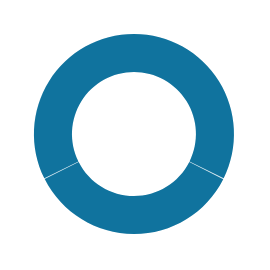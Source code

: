 <mxfile version="13.0.3" type="device"><diagram name="Page-1" id="54c02804-9d69-ba3f-8aca-1021b27b8050"><mxGraphModel dx="307" dy="277" grid="1" gridSize="10" guides="1" tooltips="1" connect="1" arrows="1" fold="1" page="1" pageScale="1" pageWidth="1100" pageHeight="850" background="#ffffff" math="0" shadow="0"><root><mxCell id="0"/><mxCell id="1" parent="0"/><mxCell id="9sp6-6KHOsTXajz1Vsz5-6" value="" style="verticalLabelPosition=bottom;verticalAlign=top;html=1;shape=mxgraph.basic.donut;dx=19;strokeColor=none;fillColor=#10739E;fontSize=10;align=center;fillOpacity=20;shadow=0;opacity=80;" vertex="1" parent="1"><mxGeometry x="310" y="260" width="100" height="100" as="geometry"/></mxCell><mxCell id="9sp6-6KHOsTXajz1Vsz5-7" value="" style="verticalLabelPosition=middle;verticalAlign=middle;html=1;shape=mxgraph.basic.partConcEllipse;startAngle=0;endAngle=0.323;arcWidth=0.38;strokeColor=none;fillColor=#10739E;fontSize=22;fontColor=#10739E;align=center;fontStyle=1" vertex="1" parent="9sp6-6KHOsTXajz1Vsz5-6"><mxGeometry width="100" height="100" as="geometry"/></mxCell><mxCell id="9sp6-6KHOsTXajz1Vsz5-8" value="" style="verticalLabelPosition=middle;verticalAlign=middle;html=1;shape=mxgraph.basic.partConcEllipse;startAngle=0;endAngle=0.323;arcWidth=0.38;strokeColor=none;fillColor=#10739E;fontSize=22;fontColor=#10739E;align=center;fontStyle=1;flipH=1;" vertex="1" parent="9sp6-6KHOsTXajz1Vsz5-6"><mxGeometry width="100" height="100" as="geometry"/></mxCell><mxCell id="9sp6-6KHOsTXajz1Vsz5-9" value="" style="verticalLabelPosition=middle;verticalAlign=middle;html=1;shape=mxgraph.basic.partConcEllipse;startAngle=0.005;endAngle=0.356;arcWidth=0.38;strokeColor=none;fillColor=#10739E;fontSize=22;fontColor=#10739E;align=center;fontStyle=1;flipH=1;rotation=245;" vertex="1" parent="9sp6-6KHOsTXajz1Vsz5-6"><mxGeometry width="100" height="100" as="geometry"/></mxCell></root></mxGraphModel></diagram></mxfile>